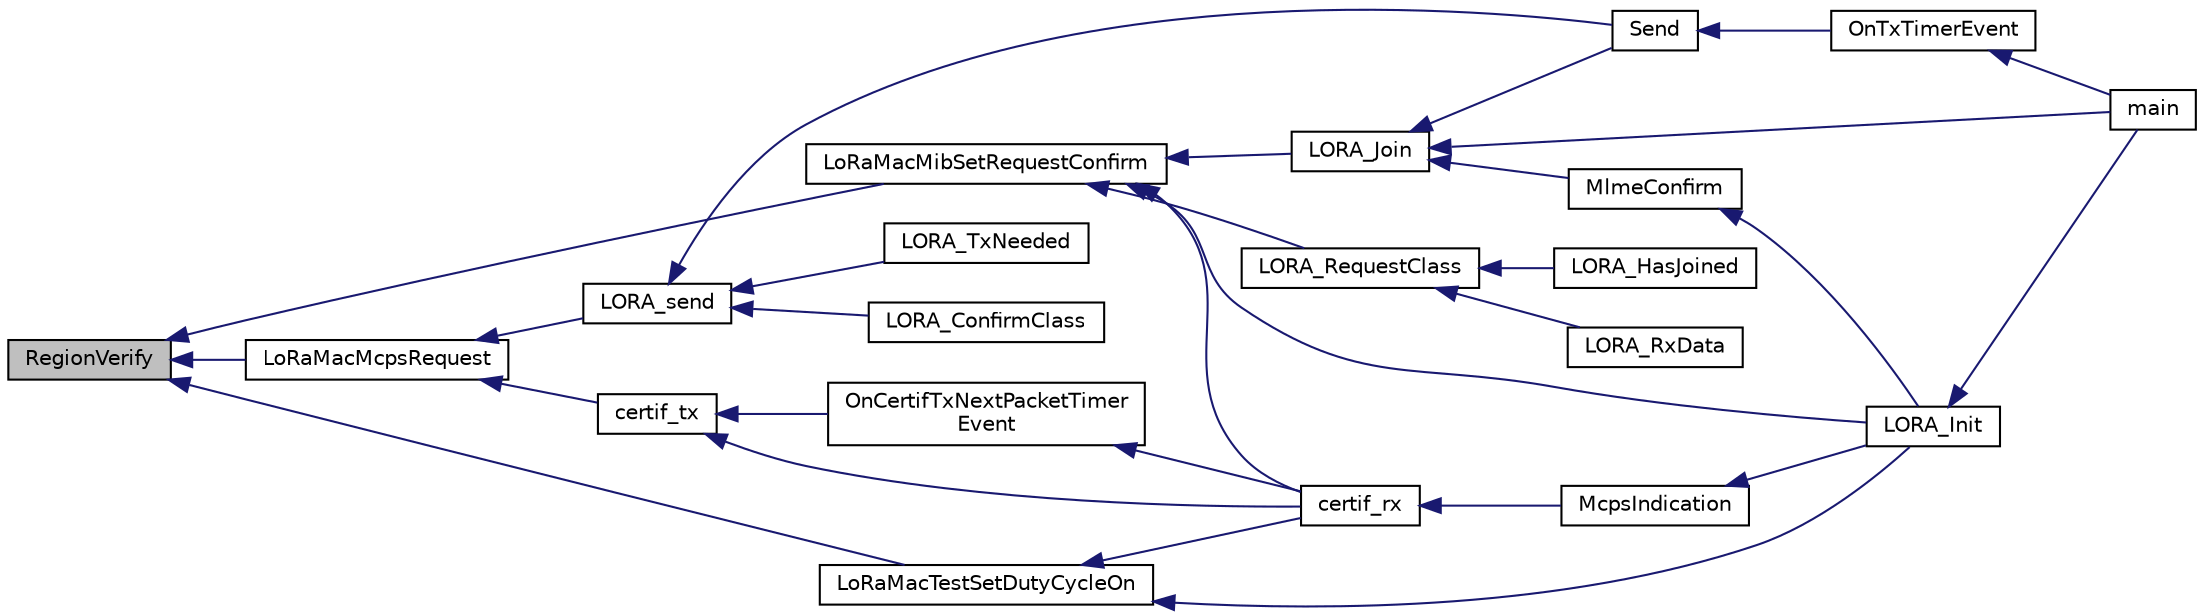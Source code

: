 digraph "RegionVerify"
{
  edge [fontname="Helvetica",fontsize="10",labelfontname="Helvetica",labelfontsize="10"];
  node [fontname="Helvetica",fontsize="10",shape=record];
  rankdir="LR";
  Node301 [label="RegionVerify",height=0.2,width=0.4,color="black", fillcolor="grey75", style="filled", fontcolor="black"];
  Node301 -> Node302 [dir="back",color="midnightblue",fontsize="10",style="solid"];
  Node302 [label="LoRaMacMibSetRequestConfirm",height=0.2,width=0.4,color="black", fillcolor="white", style="filled",URL="$group___l_o_r_a_m_a_c.html#ga7a4ee0ced221591206b09630d4a70844",tooltip="LoRaMAC MIB-Set "];
  Node302 -> Node303 [dir="back",color="midnightblue",fontsize="10",style="solid"];
  Node303 [label="certif_rx",height=0.2,width=0.4,color="black", fillcolor="white", style="filled",URL="$lora-test_8h.html#ad5e51928ecf0cca8d4f33f9e9c10aba4"];
  Node303 -> Node304 [dir="back",color="midnightblue",fontsize="10",style="solid"];
  Node304 [label="McpsIndication",height=0.2,width=0.4,color="black", fillcolor="white", style="filled",URL="$lora_8c.html#aa62f56dcd70e02213fc6e5d0f04b3d1c",tooltip="MCPS-Indication event function "];
  Node304 -> Node305 [dir="back",color="midnightblue",fontsize="10",style="solid"];
  Node305 [label="LORA_Init",height=0.2,width=0.4,color="black", fillcolor="white", style="filled",URL="$lora_8h.html#a60e6c21550fcaf1cadb87454348046ad",tooltip="Lora Initialisation "];
  Node305 -> Node306 [dir="back",color="midnightblue",fontsize="10",style="solid"];
  Node306 [label="main",height=0.2,width=0.4,color="black", fillcolor="white", style="filled",URL="$main_8c.html#a840291bc02cba5474a4cb46a9b9566fe",tooltip="Main program "];
  Node302 -> Node305 [dir="back",color="midnightblue",fontsize="10",style="solid"];
  Node302 -> Node307 [dir="back",color="midnightblue",fontsize="10",style="solid"];
  Node307 [label="LORA_Join",height=0.2,width=0.4,color="black", fillcolor="white", style="filled",URL="$lora_8h.html#a3671e53923a80ddbbd43e56342fd94fa",tooltip="Join a Lora Network in classA  if the device is ABP, this is a pass through functon ..."];
  Node307 -> Node308 [dir="back",color="midnightblue",fontsize="10",style="solid"];
  Node308 [label="MlmeConfirm",height=0.2,width=0.4,color="black", fillcolor="white", style="filled",URL="$lora_8c.html#ab72b68cc96c6187003c5dd6e325a74c7",tooltip="MLME-Confirm event function "];
  Node308 -> Node305 [dir="back",color="midnightblue",fontsize="10",style="solid"];
  Node307 -> Node306 [dir="back",color="midnightblue",fontsize="10",style="solid"];
  Node307 -> Node309 [dir="back",color="midnightblue",fontsize="10",style="solid"];
  Node309 [label="Send",height=0.2,width=0.4,color="black", fillcolor="white", style="filled",URL="$main_8c.html#ac96d7cf33dce81bb57a803bb3839d458"];
  Node309 -> Node310 [dir="back",color="midnightblue",fontsize="10",style="solid"];
  Node310 [label="OnTxTimerEvent",height=0.2,width=0.4,color="black", fillcolor="white", style="filled",URL="$main_8c.html#aa660732a6ebc018e235409094d603160"];
  Node310 -> Node306 [dir="back",color="midnightblue",fontsize="10",style="solid"];
  Node302 -> Node311 [dir="back",color="midnightblue",fontsize="10",style="solid"];
  Node311 [label="LORA_RequestClass",height=0.2,width=0.4,color="black", fillcolor="white", style="filled",URL="$lora_8h.html#a547a61266532616789a8a34655e04e30",tooltip="change Lora Class  callback LORA_ConfirmClass informs upper layer that the change has occured  Only s..."];
  Node311 -> Node312 [dir="back",color="midnightblue",fontsize="10",style="solid"];
  Node312 [label="LORA_HasJoined",height=0.2,width=0.4,color="black", fillcolor="white", style="filled",URL="$main_8c.html#a99d2e29a61a6f7dda81e6afcf4f35715"];
  Node311 -> Node313 [dir="back",color="midnightblue",fontsize="10",style="solid"];
  Node313 [label="LORA_RxData",height=0.2,width=0.4,color="black", fillcolor="white", style="filled",URL="$main_8c.html#af9b5cc17bd270c1734e3e6465b75f86f"];
  Node301 -> Node314 [dir="back",color="midnightblue",fontsize="10",style="solid"];
  Node314 [label="LoRaMacMcpsRequest",height=0.2,width=0.4,color="black", fillcolor="white", style="filled",URL="$group___l_o_r_a_m_a_c.html#ga79768f8a3c22aaff84d4dfcc77ad508c",tooltip="LoRaMAC MCPS-Request "];
  Node314 -> Node315 [dir="back",color="midnightblue",fontsize="10",style="solid"];
  Node315 [label="certif_tx",height=0.2,width=0.4,color="black", fillcolor="white", style="filled",URL="$lora-test_8c.html#a735361add977554215fd3e1e70b74760"];
  Node315 -> Node303 [dir="back",color="midnightblue",fontsize="10",style="solid"];
  Node315 -> Node316 [dir="back",color="midnightblue",fontsize="10",style="solid"];
  Node316 [label="OnCertifTxNextPacketTimer\lEvent",height=0.2,width=0.4,color="black", fillcolor="white", style="filled",URL="$lora-test_8c.html#a2e3edcd940d4df35743fe87783f89bbc",tooltip="Function executed on TxNextPacket Timeout event "];
  Node316 -> Node303 [dir="back",color="midnightblue",fontsize="10",style="solid"];
  Node314 -> Node317 [dir="back",color="midnightblue",fontsize="10",style="solid"];
  Node317 [label="LORA_send",height=0.2,width=0.4,color="black", fillcolor="white", style="filled",URL="$lora_8h.html#a343d8f2ddf9b21cb458e4a3e09076b5e",tooltip="run Lora classA state Machine "];
  Node317 -> Node309 [dir="back",color="midnightblue",fontsize="10",style="solid"];
  Node317 -> Node318 [dir="back",color="midnightblue",fontsize="10",style="solid"];
  Node318 [label="LORA_ConfirmClass",height=0.2,width=0.4,color="black", fillcolor="white", style="filled",URL="$main_8c.html#abf14859b334f10d0a38ee8489bee4bc1"];
  Node317 -> Node319 [dir="back",color="midnightblue",fontsize="10",style="solid"];
  Node319 [label="LORA_TxNeeded",height=0.2,width=0.4,color="black", fillcolor="white", style="filled",URL="$main_8c.html#a0bc8d6aec6bbd336bb8fd19cedd8a8b3"];
  Node301 -> Node320 [dir="back",color="midnightblue",fontsize="10",style="solid"];
  Node320 [label="LoRaMacTestSetDutyCycleOn",height=0.2,width=0.4,color="black", fillcolor="white", style="filled",URL="$group___l_o_r_a_m_a_c_t_e_s_t.html#gacee5e0492e548af9e1ec5a995e460865",tooltip="Enabled or disables the duty cycle "];
  Node320 -> Node303 [dir="back",color="midnightblue",fontsize="10",style="solid"];
  Node320 -> Node305 [dir="back",color="midnightblue",fontsize="10",style="solid"];
}
